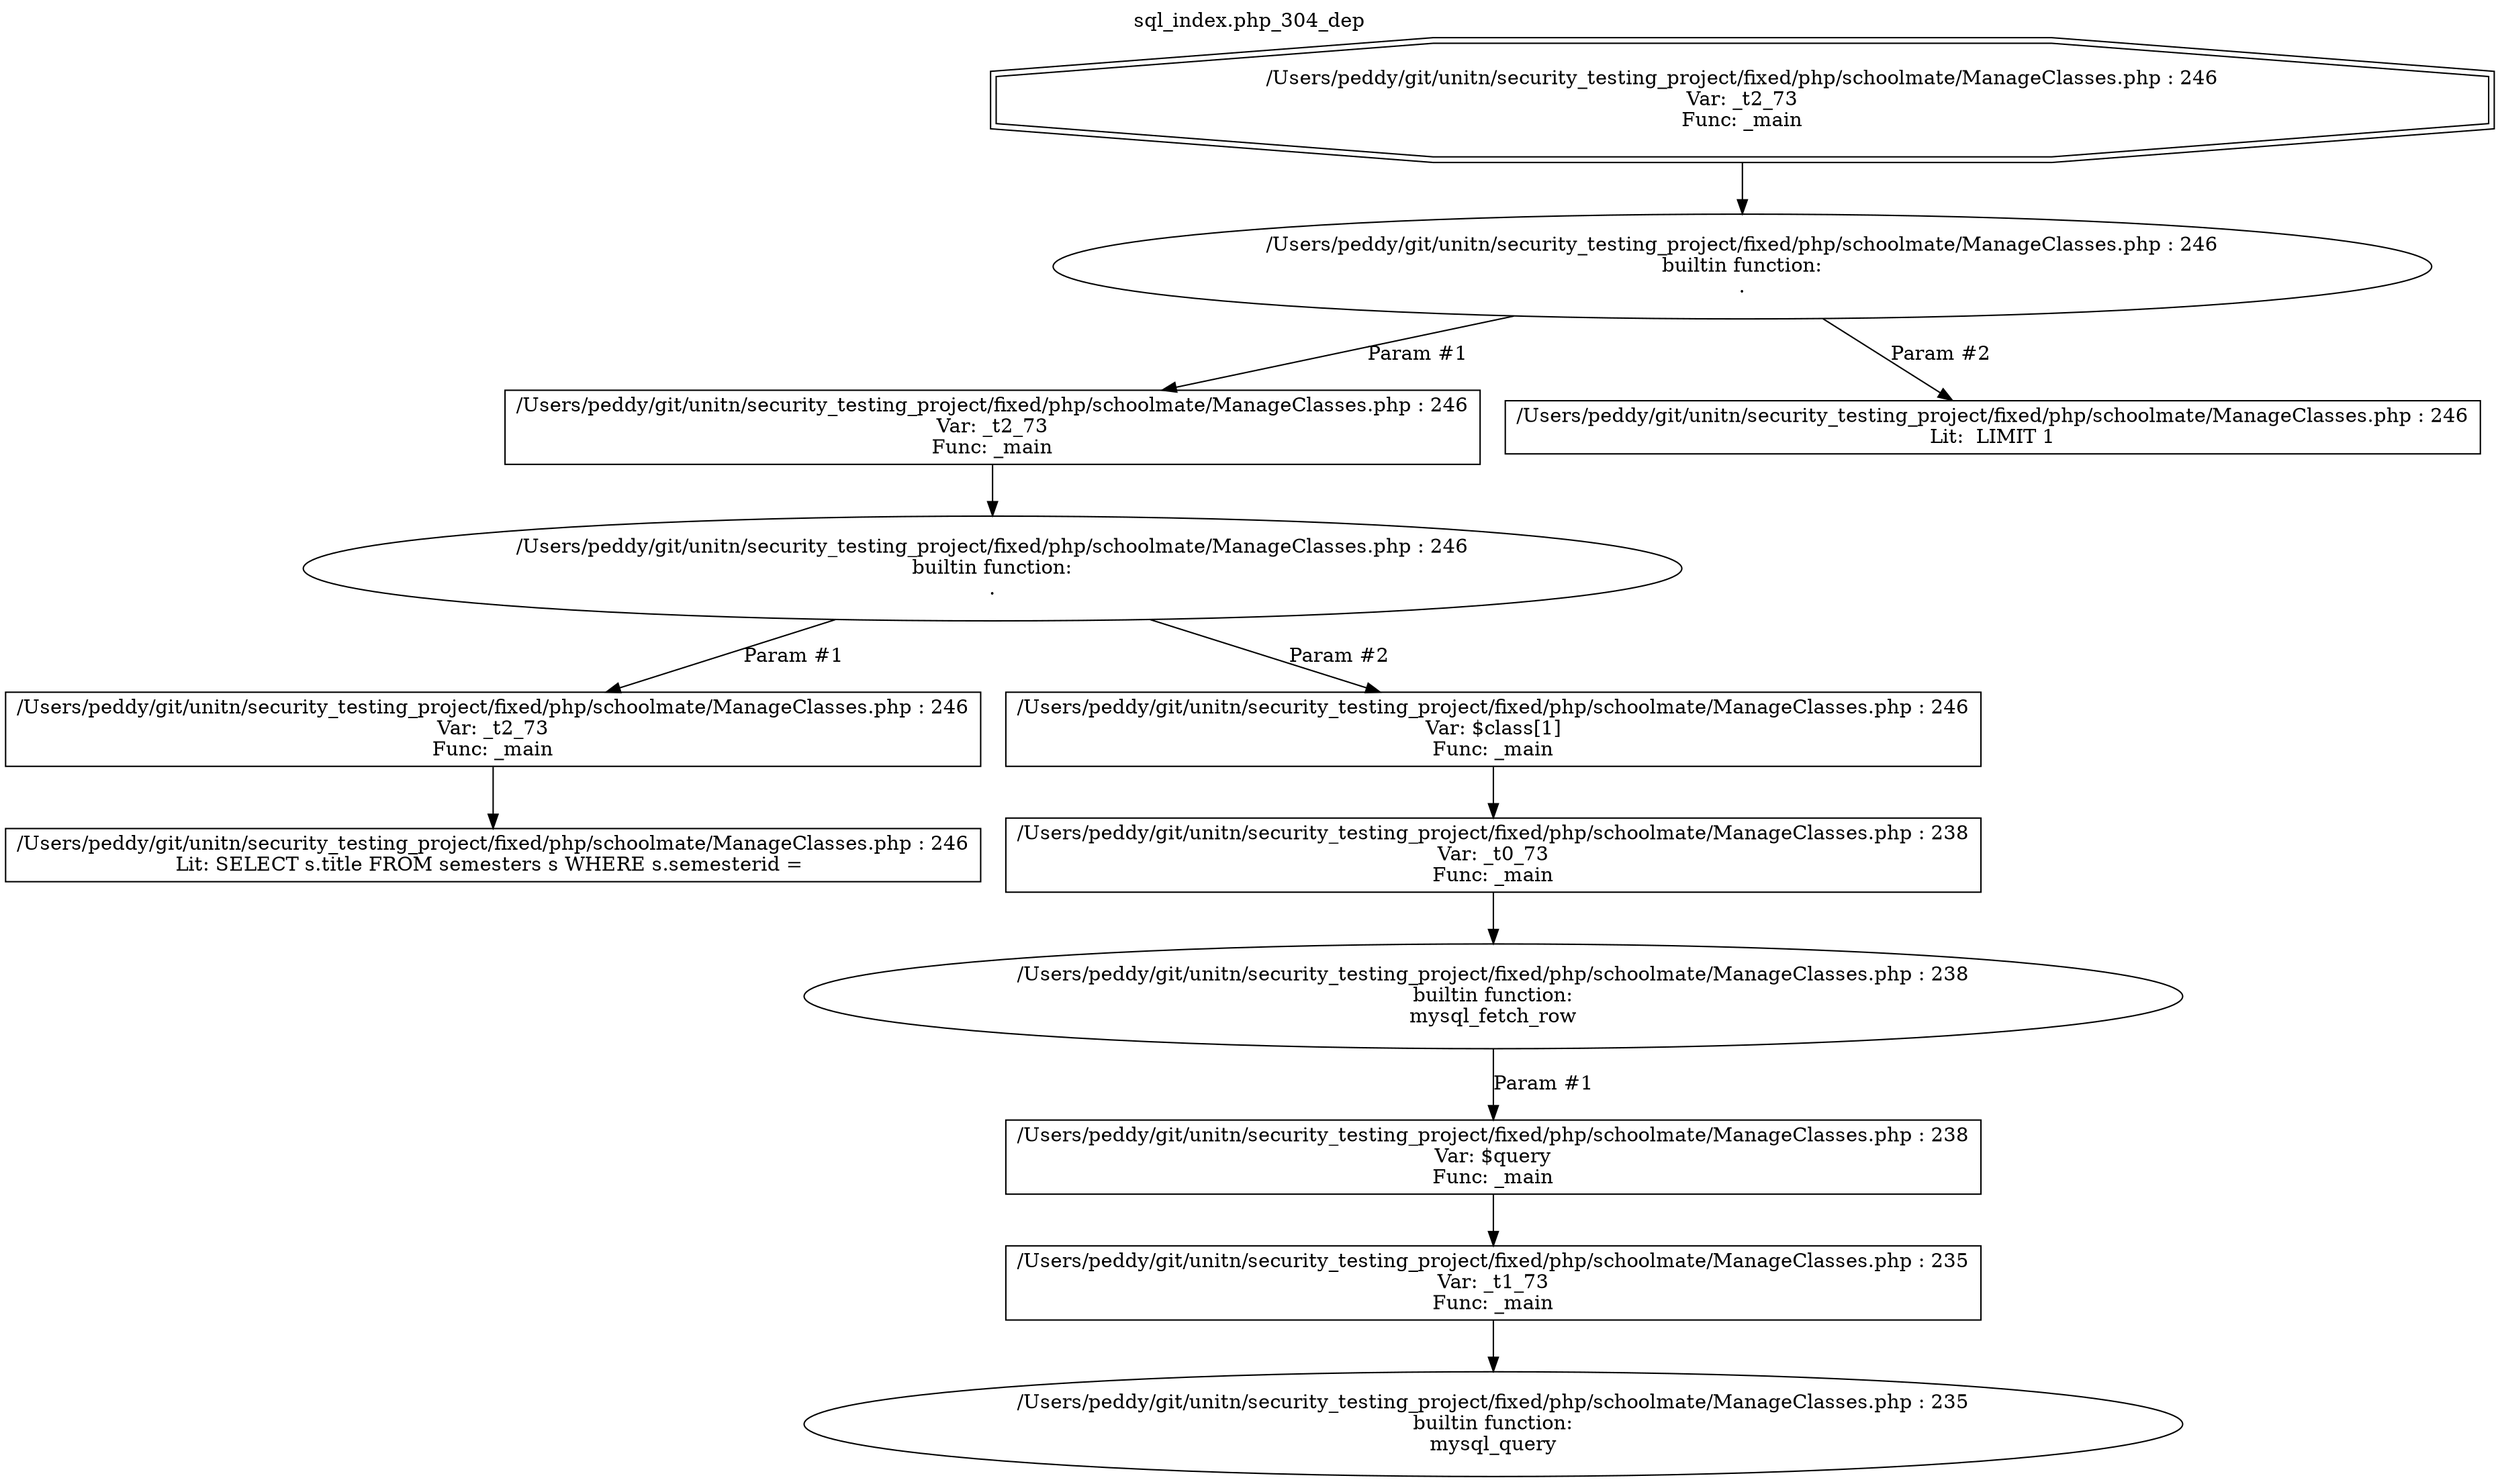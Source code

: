 digraph cfg {
  label="sql_index.php_304_dep";
  labelloc=t;
  n1 [shape=doubleoctagon, label="/Users/peddy/git/unitn/security_testing_project/fixed/php/schoolmate/ManageClasses.php : 246\nVar: _t2_73\nFunc: _main\n"];
  n2 [shape=ellipse, label="/Users/peddy/git/unitn/security_testing_project/fixed/php/schoolmate/ManageClasses.php : 246\nbuiltin function:\n.\n"];
  n3 [shape=box, label="/Users/peddy/git/unitn/security_testing_project/fixed/php/schoolmate/ManageClasses.php : 246\nVar: _t2_73\nFunc: _main\n"];
  n4 [shape=ellipse, label="/Users/peddy/git/unitn/security_testing_project/fixed/php/schoolmate/ManageClasses.php : 246\nbuiltin function:\n.\n"];
  n5 [shape=box, label="/Users/peddy/git/unitn/security_testing_project/fixed/php/schoolmate/ManageClasses.php : 246\nVar: _t2_73\nFunc: _main\n"];
  n6 [shape=box, label="/Users/peddy/git/unitn/security_testing_project/fixed/php/schoolmate/ManageClasses.php : 246\nLit: SELECT s.title FROM semesters s WHERE s.semesterid = \n"];
  n7 [shape=box, label="/Users/peddy/git/unitn/security_testing_project/fixed/php/schoolmate/ManageClasses.php : 246\nVar: $class[1]\nFunc: _main\n"];
  n8 [shape=box, label="/Users/peddy/git/unitn/security_testing_project/fixed/php/schoolmate/ManageClasses.php : 238\nVar: _t0_73\nFunc: _main\n"];
  n9 [shape=ellipse, label="/Users/peddy/git/unitn/security_testing_project/fixed/php/schoolmate/ManageClasses.php : 238\nbuiltin function:\nmysql_fetch_row\n"];
  n10 [shape=box, label="/Users/peddy/git/unitn/security_testing_project/fixed/php/schoolmate/ManageClasses.php : 238\nVar: $query\nFunc: _main\n"];
  n11 [shape=box, label="/Users/peddy/git/unitn/security_testing_project/fixed/php/schoolmate/ManageClasses.php : 235\nVar: _t1_73\nFunc: _main\n"];
  n12 [shape=ellipse, label="/Users/peddy/git/unitn/security_testing_project/fixed/php/schoolmate/ManageClasses.php : 235\nbuiltin function:\nmysql_query\n"];
  n13 [shape=box, label="/Users/peddy/git/unitn/security_testing_project/fixed/php/schoolmate/ManageClasses.php : 246\nLit:  LIMIT 1\n"];
  n1 -> n2;
  n3 -> n4;
  n5 -> n6;
  n4 -> n5[label="Param #1"];
  n4 -> n7[label="Param #2"];
  n8 -> n9;
  n11 -> n12;
  n10 -> n11;
  n9 -> n10[label="Param #1"];
  n7 -> n8;
  n2 -> n3[label="Param #1"];
  n2 -> n13[label="Param #2"];
}
